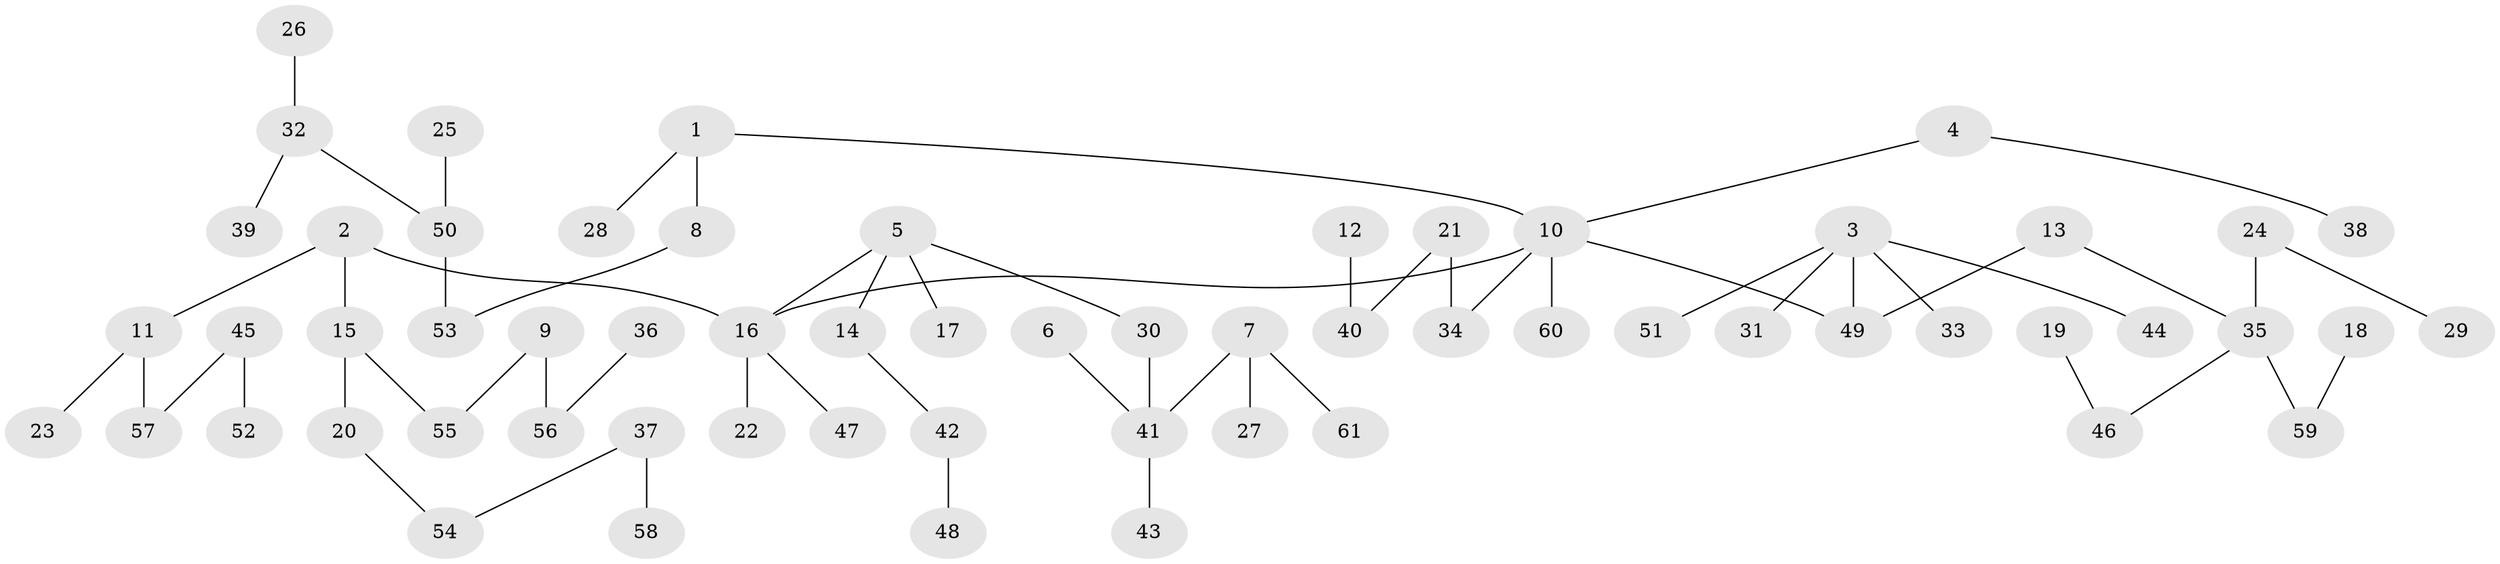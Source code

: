 // original degree distribution, {7: 0.016129032258064516, 3: 0.1774193548387097, 4: 0.06451612903225806, 6: 0.016129032258064516, 2: 0.22580645161290322, 1: 0.49193548387096775, 5: 0.008064516129032258}
// Generated by graph-tools (version 1.1) at 2025/02/03/09/25 03:02:29]
// undirected, 61 vertices, 60 edges
graph export_dot {
graph [start="1"]
  node [color=gray90,style=filled];
  1;
  2;
  3;
  4;
  5;
  6;
  7;
  8;
  9;
  10;
  11;
  12;
  13;
  14;
  15;
  16;
  17;
  18;
  19;
  20;
  21;
  22;
  23;
  24;
  25;
  26;
  27;
  28;
  29;
  30;
  31;
  32;
  33;
  34;
  35;
  36;
  37;
  38;
  39;
  40;
  41;
  42;
  43;
  44;
  45;
  46;
  47;
  48;
  49;
  50;
  51;
  52;
  53;
  54;
  55;
  56;
  57;
  58;
  59;
  60;
  61;
  1 -- 8 [weight=1.0];
  1 -- 10 [weight=1.0];
  1 -- 28 [weight=1.0];
  2 -- 11 [weight=1.0];
  2 -- 15 [weight=1.0];
  2 -- 16 [weight=1.0];
  3 -- 31 [weight=1.0];
  3 -- 33 [weight=1.0];
  3 -- 44 [weight=1.0];
  3 -- 49 [weight=1.0];
  3 -- 51 [weight=1.0];
  4 -- 10 [weight=1.0];
  4 -- 38 [weight=1.0];
  5 -- 14 [weight=1.0];
  5 -- 16 [weight=1.0];
  5 -- 17 [weight=1.0];
  5 -- 30 [weight=1.0];
  6 -- 41 [weight=1.0];
  7 -- 27 [weight=1.0];
  7 -- 41 [weight=1.0];
  7 -- 61 [weight=1.0];
  8 -- 53 [weight=1.0];
  9 -- 55 [weight=1.0];
  9 -- 56 [weight=1.0];
  10 -- 16 [weight=1.0];
  10 -- 34 [weight=1.0];
  10 -- 49 [weight=1.0];
  10 -- 60 [weight=1.0];
  11 -- 23 [weight=1.0];
  11 -- 57 [weight=1.0];
  12 -- 40 [weight=1.0];
  13 -- 35 [weight=1.0];
  13 -- 49 [weight=1.0];
  14 -- 42 [weight=1.0];
  15 -- 20 [weight=1.0];
  15 -- 55 [weight=1.0];
  16 -- 22 [weight=1.0];
  16 -- 47 [weight=1.0];
  18 -- 59 [weight=1.0];
  19 -- 46 [weight=1.0];
  20 -- 54 [weight=1.0];
  21 -- 34 [weight=1.0];
  21 -- 40 [weight=1.0];
  24 -- 29 [weight=1.0];
  24 -- 35 [weight=1.0];
  25 -- 50 [weight=1.0];
  26 -- 32 [weight=1.0];
  30 -- 41 [weight=1.0];
  32 -- 39 [weight=1.0];
  32 -- 50 [weight=1.0];
  35 -- 46 [weight=1.0];
  35 -- 59 [weight=1.0];
  36 -- 56 [weight=1.0];
  37 -- 54 [weight=1.0];
  37 -- 58 [weight=1.0];
  41 -- 43 [weight=1.0];
  42 -- 48 [weight=1.0];
  45 -- 52 [weight=1.0];
  45 -- 57 [weight=1.0];
  50 -- 53 [weight=1.0];
}
